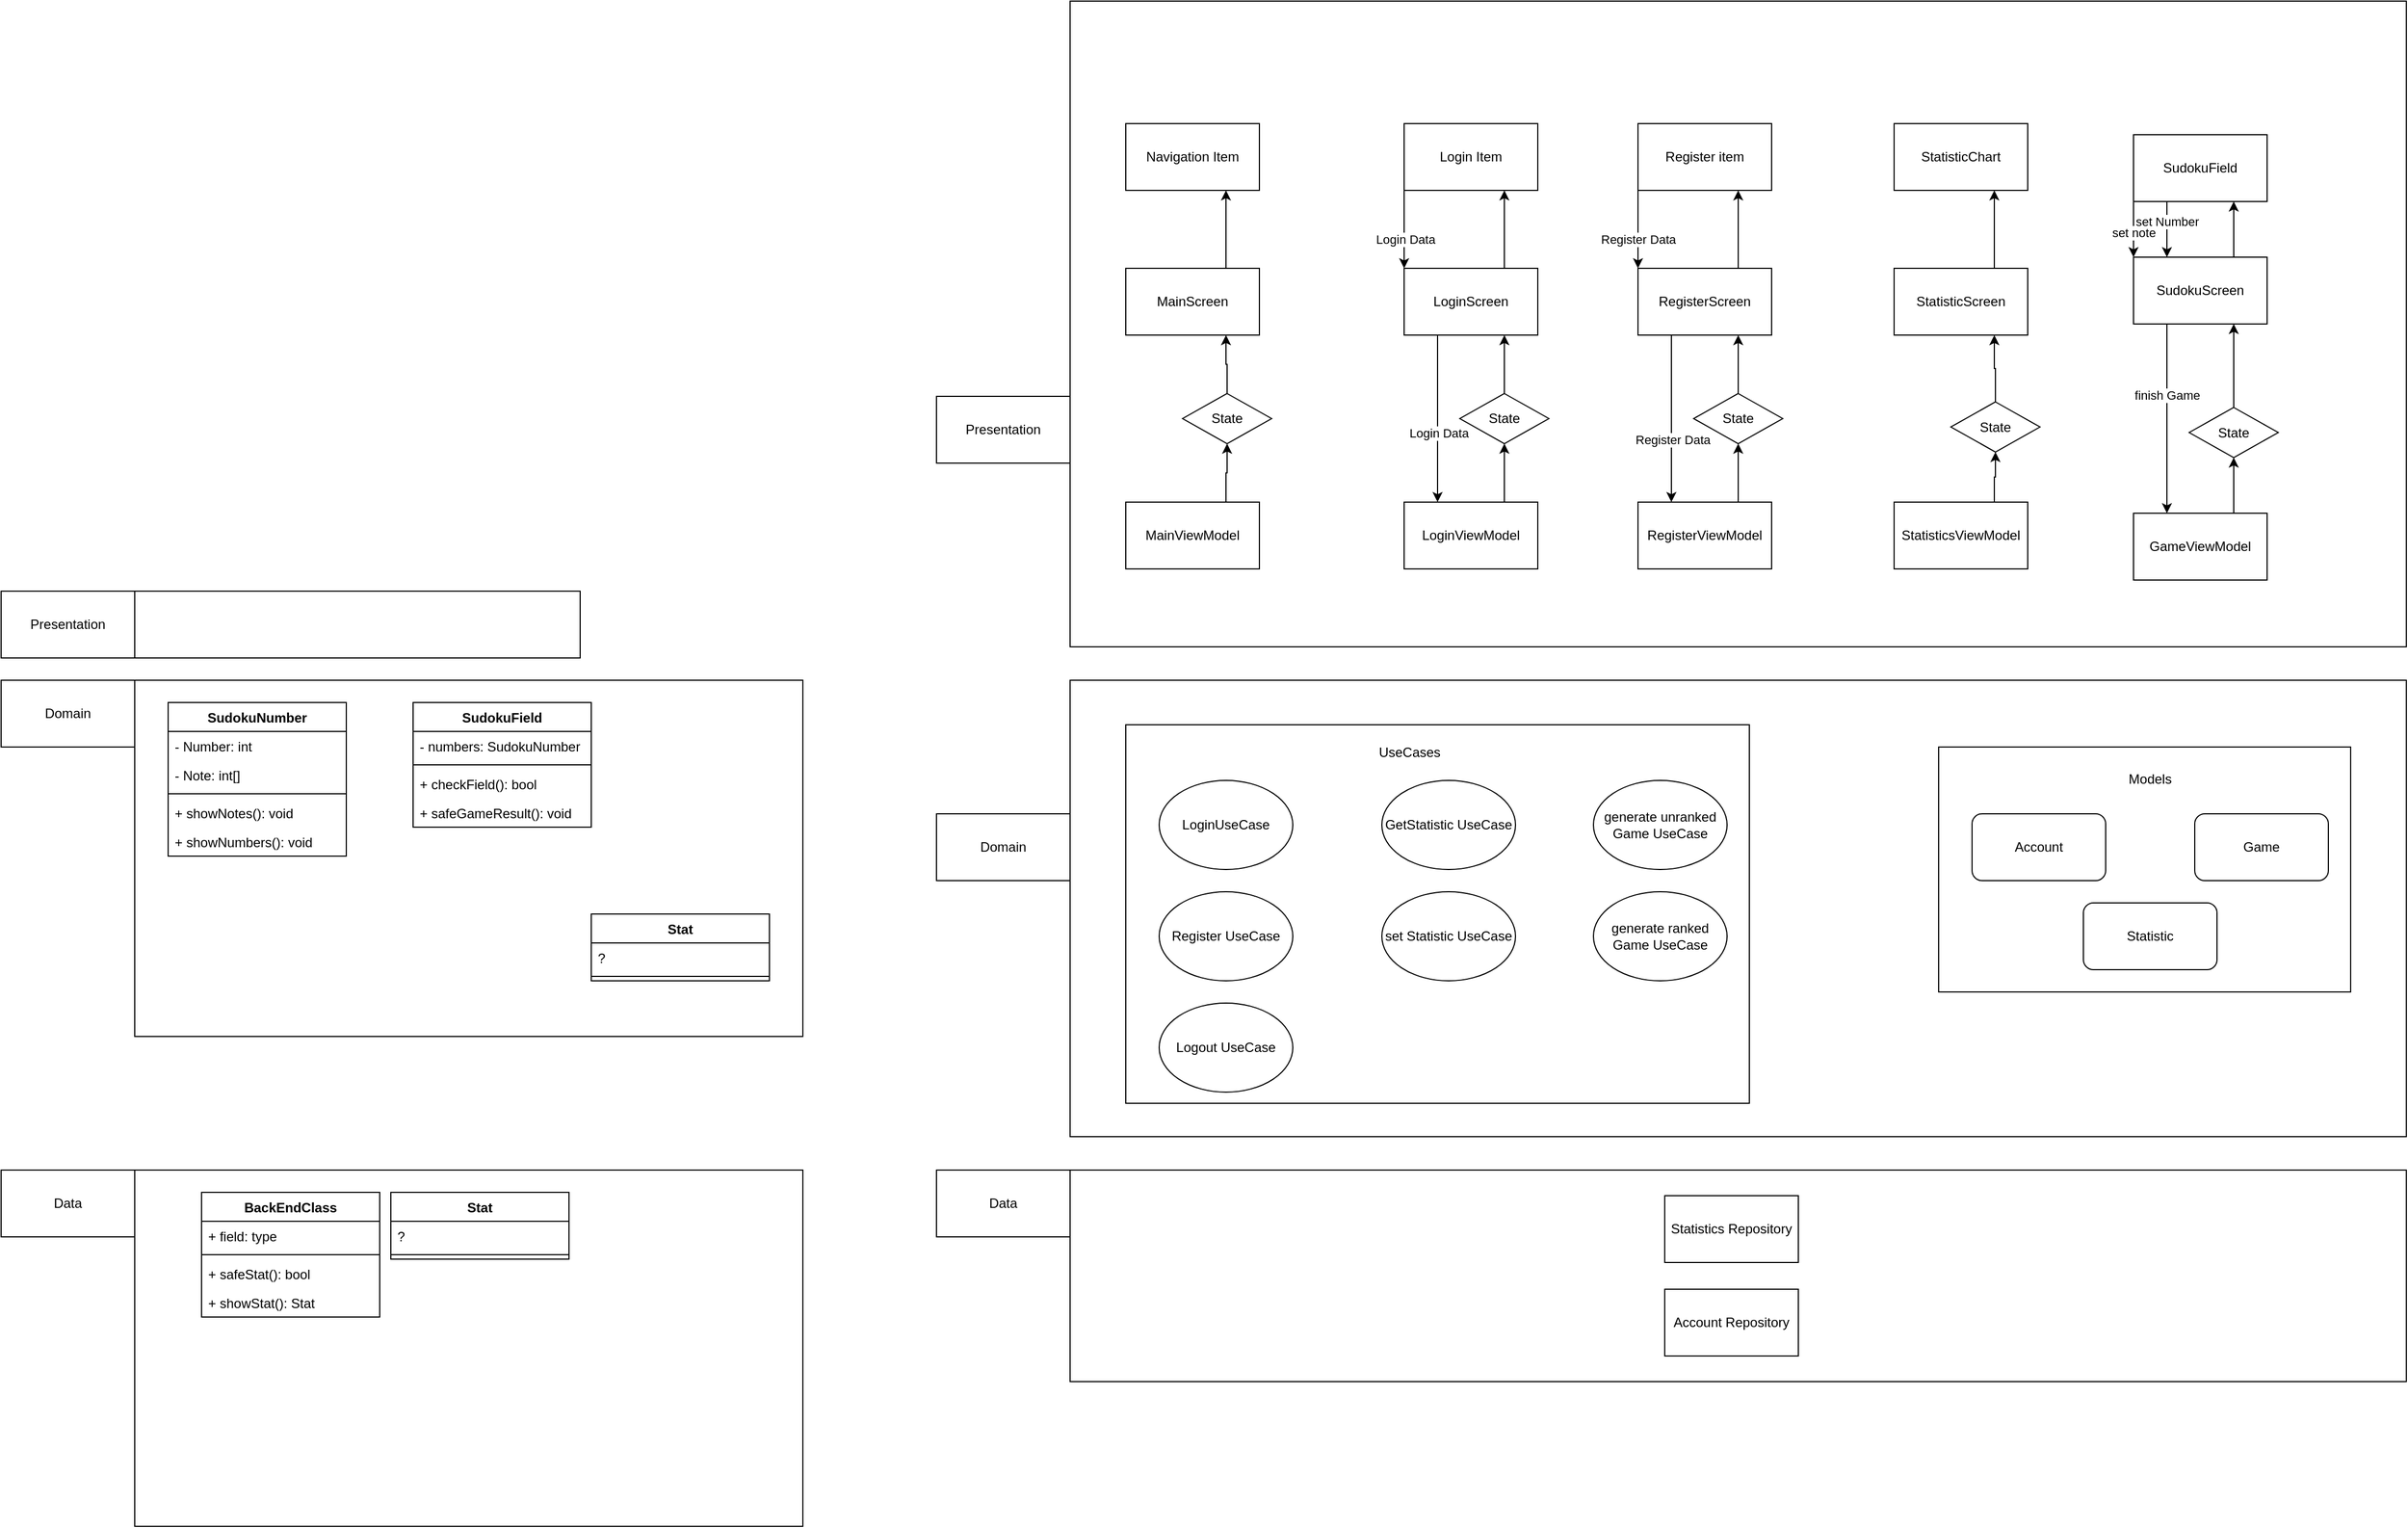 <mxfile version="17.4.2" type="device"><diagram id="OEKZ-tx_G3xck6gazrmA" name="Page-1"><mxGraphModel dx="769" dy="1577" grid="1" gridSize="10" guides="1" tooltips="1" connect="1" arrows="1" fold="1" page="1" pageScale="1" pageWidth="1654" pageHeight="1169" math="0" shadow="0"><root><mxCell id="0"/><mxCell id="1" parent="0"/><mxCell id="TtWGIbGJcq24UejWvs0s-33" value="" style="rounded=0;whiteSpace=wrap;html=1;" parent="1" vertex="1"><mxGeometry x="160" y="200" width="600" height="320" as="geometry"/></mxCell><mxCell id="TtWGIbGJcq24UejWvs0s-11" value="" style="rounded=0;whiteSpace=wrap;html=1;" parent="1" vertex="1"><mxGeometry x="160" y="640" width="600" height="320" as="geometry"/></mxCell><mxCell id="TtWGIbGJcq24UejWvs0s-1" value="BackEndClass" style="swimlane;fontStyle=1;align=center;verticalAlign=top;childLayout=stackLayout;horizontal=1;startSize=26;horizontalStack=0;resizeParent=1;resizeParentMax=0;resizeLast=0;collapsible=1;marginBottom=0;" parent="1" vertex="1"><mxGeometry x="220" y="660" width="160" height="112" as="geometry"/></mxCell><mxCell id="TtWGIbGJcq24UejWvs0s-2" value="+ field: type" style="text;strokeColor=none;fillColor=none;align=left;verticalAlign=top;spacingLeft=4;spacingRight=4;overflow=hidden;rotatable=0;points=[[0,0.5],[1,0.5]];portConstraint=eastwest;" parent="TtWGIbGJcq24UejWvs0s-1" vertex="1"><mxGeometry y="26" width="160" height="26" as="geometry"/></mxCell><mxCell id="TtWGIbGJcq24UejWvs0s-3" value="" style="line;strokeWidth=1;fillColor=none;align=left;verticalAlign=middle;spacingTop=-1;spacingLeft=3;spacingRight=3;rotatable=0;labelPosition=right;points=[];portConstraint=eastwest;" parent="TtWGIbGJcq24UejWvs0s-1" vertex="1"><mxGeometry y="52" width="160" height="8" as="geometry"/></mxCell><mxCell id="TtWGIbGJcq24UejWvs0s-4" value="+ safeStat(): bool" style="text;strokeColor=none;fillColor=none;align=left;verticalAlign=top;spacingLeft=4;spacingRight=4;overflow=hidden;rotatable=0;points=[[0,0.5],[1,0.5]];portConstraint=eastwest;" parent="TtWGIbGJcq24UejWvs0s-1" vertex="1"><mxGeometry y="60" width="160" height="26" as="geometry"/></mxCell><mxCell id="TtWGIbGJcq24UejWvs0s-27" value="+ showStat(): Stat" style="text;strokeColor=none;fillColor=none;align=left;verticalAlign=top;spacingLeft=4;spacingRight=4;overflow=hidden;rotatable=0;points=[[0,0.5],[1,0.5]];portConstraint=eastwest;" parent="TtWGIbGJcq24UejWvs0s-1" vertex="1"><mxGeometry y="86" width="160" height="26" as="geometry"/></mxCell><mxCell id="TtWGIbGJcq24UejWvs0s-5" value="SudokuNumber" style="swimlane;fontStyle=1;align=center;verticalAlign=top;childLayout=stackLayout;horizontal=1;startSize=26;horizontalStack=0;resizeParent=1;resizeParentMax=0;resizeLast=0;collapsible=1;marginBottom=0;" parent="1" vertex="1"><mxGeometry x="190" y="220" width="160" height="138" as="geometry"/></mxCell><mxCell id="TtWGIbGJcq24UejWvs0s-6" value="- Number: int" style="text;strokeColor=none;fillColor=none;align=left;verticalAlign=top;spacingLeft=4;spacingRight=4;overflow=hidden;rotatable=0;points=[[0,0.5],[1,0.5]];portConstraint=eastwest;" parent="TtWGIbGJcq24UejWvs0s-5" vertex="1"><mxGeometry y="26" width="160" height="26" as="geometry"/></mxCell><mxCell id="TtWGIbGJcq24UejWvs0s-9" value="- Note: int[]" style="text;strokeColor=none;fillColor=none;align=left;verticalAlign=top;spacingLeft=4;spacingRight=4;overflow=hidden;rotatable=0;points=[[0,0.5],[1,0.5]];portConstraint=eastwest;" parent="TtWGIbGJcq24UejWvs0s-5" vertex="1"><mxGeometry y="52" width="160" height="26" as="geometry"/></mxCell><mxCell id="TtWGIbGJcq24UejWvs0s-7" value="" style="line;strokeWidth=1;fillColor=none;align=left;verticalAlign=middle;spacingTop=-1;spacingLeft=3;spacingRight=3;rotatable=0;labelPosition=right;points=[];portConstraint=eastwest;" parent="TtWGIbGJcq24UejWvs0s-5" vertex="1"><mxGeometry y="78" width="160" height="8" as="geometry"/></mxCell><mxCell id="TtWGIbGJcq24UejWvs0s-8" value="+ showNotes(): void" style="text;strokeColor=none;fillColor=none;align=left;verticalAlign=top;spacingLeft=4;spacingRight=4;overflow=hidden;rotatable=0;points=[[0,0.5],[1,0.5]];portConstraint=eastwest;" parent="TtWGIbGJcq24UejWvs0s-5" vertex="1"><mxGeometry y="86" width="160" height="26" as="geometry"/></mxCell><mxCell id="TtWGIbGJcq24UejWvs0s-10" value="+ showNumbers(): void" style="text;strokeColor=none;fillColor=none;align=left;verticalAlign=top;spacingLeft=4;spacingRight=4;overflow=hidden;rotatable=0;points=[[0,0.5],[1,0.5]];portConstraint=eastwest;" parent="TtWGIbGJcq24UejWvs0s-5" vertex="1"><mxGeometry y="112" width="160" height="26" as="geometry"/></mxCell><mxCell id="TtWGIbGJcq24UejWvs0s-12" value="Data" style="rounded=0;whiteSpace=wrap;html=1;" parent="1" vertex="1"><mxGeometry x="40" y="640" width="120" height="60" as="geometry"/></mxCell><mxCell id="TtWGIbGJcq24UejWvs0s-13" value="Domain" style="rounded=0;whiteSpace=wrap;html=1;" parent="1" vertex="1"><mxGeometry x="40" y="200" width="120" height="60" as="geometry"/></mxCell><mxCell id="TtWGIbGJcq24UejWvs0s-14" value="Presentation" style="rounded=0;whiteSpace=wrap;html=1;" parent="1" vertex="1"><mxGeometry x="40" y="120" width="120" height="60" as="geometry"/></mxCell><mxCell id="TtWGIbGJcq24UejWvs0s-16" value="" style="rounded=0;whiteSpace=wrap;html=1;" parent="1" vertex="1"><mxGeometry x="160" y="120" width="400" height="60" as="geometry"/></mxCell><mxCell id="TtWGIbGJcq24UejWvs0s-17" value="SudokuField" style="swimlane;fontStyle=1;align=center;verticalAlign=top;childLayout=stackLayout;horizontal=1;startSize=26;horizontalStack=0;resizeParent=1;resizeParentMax=0;resizeLast=0;collapsible=1;marginBottom=0;" parent="1" vertex="1"><mxGeometry x="410" y="220" width="160" height="112" as="geometry"/></mxCell><mxCell id="TtWGIbGJcq24UejWvs0s-18" value="- numbers: SudokuNumber" style="text;strokeColor=none;fillColor=none;align=left;verticalAlign=top;spacingLeft=4;spacingRight=4;overflow=hidden;rotatable=0;points=[[0,0.5],[1,0.5]];portConstraint=eastwest;" parent="TtWGIbGJcq24UejWvs0s-17" vertex="1"><mxGeometry y="26" width="160" height="26" as="geometry"/></mxCell><mxCell id="TtWGIbGJcq24UejWvs0s-20" value="" style="line;strokeWidth=1;fillColor=none;align=left;verticalAlign=middle;spacingTop=-1;spacingLeft=3;spacingRight=3;rotatable=0;labelPosition=right;points=[];portConstraint=eastwest;" parent="TtWGIbGJcq24UejWvs0s-17" vertex="1"><mxGeometry y="52" width="160" height="8" as="geometry"/></mxCell><mxCell id="TtWGIbGJcq24UejWvs0s-21" value="+ checkField(): bool" style="text;strokeColor=none;fillColor=none;align=left;verticalAlign=top;spacingLeft=4;spacingRight=4;overflow=hidden;rotatable=0;points=[[0,0.5],[1,0.5]];portConstraint=eastwest;" parent="TtWGIbGJcq24UejWvs0s-17" vertex="1"><mxGeometry y="60" width="160" height="26" as="geometry"/></mxCell><mxCell id="TtWGIbGJcq24UejWvs0s-22" value="+ safeGameResult(): void" style="text;strokeColor=none;fillColor=none;align=left;verticalAlign=top;spacingLeft=4;spacingRight=4;overflow=hidden;rotatable=0;points=[[0,0.5],[1,0.5]];portConstraint=eastwest;" parent="TtWGIbGJcq24UejWvs0s-17" vertex="1"><mxGeometry y="86" width="160" height="26" as="geometry"/></mxCell><mxCell id="TtWGIbGJcq24UejWvs0s-28" value="Stat" style="swimlane;fontStyle=1;align=center;verticalAlign=top;childLayout=stackLayout;horizontal=1;startSize=26;horizontalStack=0;resizeParent=1;resizeParentMax=0;resizeLast=0;collapsible=1;marginBottom=0;" parent="1" vertex="1"><mxGeometry x="390" y="660" width="160" height="60" as="geometry"/></mxCell><mxCell id="TtWGIbGJcq24UejWvs0s-29" value="?" style="text;strokeColor=none;fillColor=none;align=left;verticalAlign=top;spacingLeft=4;spacingRight=4;overflow=hidden;rotatable=0;points=[[0,0.5],[1,0.5]];portConstraint=eastwest;" parent="TtWGIbGJcq24UejWvs0s-28" vertex="1"><mxGeometry y="26" width="160" height="26" as="geometry"/></mxCell><mxCell id="TtWGIbGJcq24UejWvs0s-30" value="" style="line;strokeWidth=1;fillColor=none;align=left;verticalAlign=middle;spacingTop=-1;spacingLeft=3;spacingRight=3;rotatable=0;labelPosition=right;points=[];portConstraint=eastwest;" parent="TtWGIbGJcq24UejWvs0s-28" vertex="1"><mxGeometry y="52" width="160" height="8" as="geometry"/></mxCell><mxCell id="TtWGIbGJcq24UejWvs0s-34" value="Stat" style="swimlane;fontStyle=1;align=center;verticalAlign=top;childLayout=stackLayout;horizontal=1;startSize=26;horizontalStack=0;resizeParent=1;resizeParentMax=0;resizeLast=0;collapsible=1;marginBottom=0;" parent="1" vertex="1"><mxGeometry x="570" y="410" width="160" height="60" as="geometry"/></mxCell><mxCell id="TtWGIbGJcq24UejWvs0s-35" value="?" style="text;strokeColor=none;fillColor=none;align=left;verticalAlign=top;spacingLeft=4;spacingRight=4;overflow=hidden;rotatable=0;points=[[0,0.5],[1,0.5]];portConstraint=eastwest;" parent="TtWGIbGJcq24UejWvs0s-34" vertex="1"><mxGeometry y="26" width="160" height="26" as="geometry"/></mxCell><mxCell id="TtWGIbGJcq24UejWvs0s-36" value="" style="line;strokeWidth=1;fillColor=none;align=left;verticalAlign=middle;spacingTop=-1;spacingLeft=3;spacingRight=3;rotatable=0;labelPosition=right;points=[];portConstraint=eastwest;" parent="TtWGIbGJcq24UejWvs0s-34" vertex="1"><mxGeometry y="52" width="160" height="8" as="geometry"/></mxCell><mxCell id="tqH4X5sZ1jC7sGbj9oWq-1" value="" style="rounded=0;whiteSpace=wrap;html=1;" vertex="1" parent="1"><mxGeometry x="1000" y="200" width="1200" height="410" as="geometry"/></mxCell><mxCell id="tqH4X5sZ1jC7sGbj9oWq-2" value="" style="rounded=0;whiteSpace=wrap;html=1;" vertex="1" parent="1"><mxGeometry x="1000" y="640" width="1200" height="190" as="geometry"/></mxCell><mxCell id="tqH4X5sZ1jC7sGbj9oWq-14" value="Data" style="rounded=0;whiteSpace=wrap;html=1;" vertex="1" parent="1"><mxGeometry x="880" y="640" width="120" height="60" as="geometry"/></mxCell><mxCell id="tqH4X5sZ1jC7sGbj9oWq-15" value="Domain" style="rounded=0;whiteSpace=wrap;html=1;" vertex="1" parent="1"><mxGeometry x="880" y="320" width="120" height="60" as="geometry"/></mxCell><mxCell id="tqH4X5sZ1jC7sGbj9oWq-16" value="Presentation" style="rounded=0;whiteSpace=wrap;html=1;" vertex="1" parent="1"><mxGeometry x="880" y="-55" width="120" height="60" as="geometry"/></mxCell><mxCell id="tqH4X5sZ1jC7sGbj9oWq-17" value="" style="rounded=0;whiteSpace=wrap;html=1;" vertex="1" parent="1"><mxGeometry x="1000" y="-410" width="1200" height="580" as="geometry"/></mxCell><mxCell id="tqH4X5sZ1jC7sGbj9oWq-29" value="Statistics Repository" style="rounded=0;whiteSpace=wrap;html=1;" vertex="1" parent="1"><mxGeometry x="1534" y="663" width="120" height="60" as="geometry"/></mxCell><mxCell id="tqH4X5sZ1jC7sGbj9oWq-30" value="Account Repository" style="rounded=0;whiteSpace=wrap;html=1;" vertex="1" parent="1"><mxGeometry x="1534" y="747" width="120" height="60" as="geometry"/></mxCell><mxCell id="tqH4X5sZ1jC7sGbj9oWq-31" value="" style="rounded=0;whiteSpace=wrap;html=1;" vertex="1" parent="1"><mxGeometry x="1780" y="260" width="370" height="220" as="geometry"/></mxCell><mxCell id="tqH4X5sZ1jC7sGbj9oWq-32" value="Models" style="text;html=1;strokeColor=none;fillColor=none;align=center;verticalAlign=middle;whiteSpace=wrap;rounded=0;" vertex="1" parent="1"><mxGeometry x="1940" y="274" width="60" height="30" as="geometry"/></mxCell><mxCell id="tqH4X5sZ1jC7sGbj9oWq-33" value="" style="rounded=0;whiteSpace=wrap;html=1;" vertex="1" parent="1"><mxGeometry x="1050" y="240" width="560" height="340" as="geometry"/></mxCell><mxCell id="tqH4X5sZ1jC7sGbj9oWq-34" value="UseCases" style="text;html=1;strokeColor=none;fillColor=none;align=center;verticalAlign=middle;whiteSpace=wrap;rounded=0;" vertex="1" parent="1"><mxGeometry x="1275" y="250" width="60" height="30" as="geometry"/></mxCell><mxCell id="tqH4X5sZ1jC7sGbj9oWq-61" style="edgeStyle=orthogonalEdgeStyle;rounded=0;orthogonalLoop=1;jettySize=auto;html=1;exitX=0.75;exitY=0;exitDx=0;exitDy=0;entryX=0.5;entryY=1;entryDx=0;entryDy=0;" edge="1" parent="1" source="tqH4X5sZ1jC7sGbj9oWq-35" target="tqH4X5sZ1jC7sGbj9oWq-60"><mxGeometry relative="1" as="geometry"/></mxCell><mxCell id="tqH4X5sZ1jC7sGbj9oWq-35" value="MainViewModel" style="rounded=0;whiteSpace=wrap;html=1;" vertex="1" parent="1"><mxGeometry x="1050" y="40" width="120" height="60" as="geometry"/></mxCell><mxCell id="tqH4X5sZ1jC7sGbj9oWq-43" style="edgeStyle=orthogonalEdgeStyle;rounded=0;orthogonalLoop=1;jettySize=auto;html=1;exitX=0.75;exitY=0;exitDx=0;exitDy=0;" edge="1" parent="1" source="tqH4X5sZ1jC7sGbj9oWq-36" target="tqH4X5sZ1jC7sGbj9oWq-38"><mxGeometry relative="1" as="geometry"/></mxCell><mxCell id="tqH4X5sZ1jC7sGbj9oWq-36" value="StatisticsViewModel" style="rounded=0;whiteSpace=wrap;html=1;" vertex="1" parent="1"><mxGeometry x="1740" y="40" width="120" height="60" as="geometry"/></mxCell><mxCell id="tqH4X5sZ1jC7sGbj9oWq-62" style="edgeStyle=orthogonalEdgeStyle;rounded=0;orthogonalLoop=1;jettySize=auto;html=1;exitX=0.75;exitY=0;exitDx=0;exitDy=0;entryX=0.5;entryY=1;entryDx=0;entryDy=0;" edge="1" parent="1" source="tqH4X5sZ1jC7sGbj9oWq-37" target="tqH4X5sZ1jC7sGbj9oWq-59"><mxGeometry relative="1" as="geometry"/></mxCell><mxCell id="tqH4X5sZ1jC7sGbj9oWq-37" value="GameViewModel" style="rounded=0;whiteSpace=wrap;html=1;" vertex="1" parent="1"><mxGeometry x="1955" y="50" width="120" height="60" as="geometry"/></mxCell><mxCell id="tqH4X5sZ1jC7sGbj9oWq-44" style="edgeStyle=orthogonalEdgeStyle;rounded=0;orthogonalLoop=1;jettySize=auto;html=1;exitX=0.5;exitY=0;exitDx=0;exitDy=0;entryX=0.75;entryY=1;entryDx=0;entryDy=0;" edge="1" parent="1" source="tqH4X5sZ1jC7sGbj9oWq-38" target="tqH4X5sZ1jC7sGbj9oWq-41"><mxGeometry relative="1" as="geometry"/></mxCell><mxCell id="tqH4X5sZ1jC7sGbj9oWq-38" value="State" style="rhombus;whiteSpace=wrap;html=1;" vertex="1" parent="1"><mxGeometry x="1791" y="-50" width="80" height="45" as="geometry"/></mxCell><mxCell id="tqH4X5sZ1jC7sGbj9oWq-50" style="edgeStyle=orthogonalEdgeStyle;rounded=0;orthogonalLoop=1;jettySize=auto;html=1;exitX=0.75;exitY=0;exitDx=0;exitDy=0;entryX=0.75;entryY=1;entryDx=0;entryDy=0;" edge="1" parent="1" source="tqH4X5sZ1jC7sGbj9oWq-41" target="tqH4X5sZ1jC7sGbj9oWq-42"><mxGeometry relative="1" as="geometry"/></mxCell><mxCell id="tqH4X5sZ1jC7sGbj9oWq-41" value="StatisticScreen" style="rounded=0;whiteSpace=wrap;html=1;" vertex="1" parent="1"><mxGeometry x="1740" y="-170" width="120" height="60" as="geometry"/></mxCell><mxCell id="tqH4X5sZ1jC7sGbj9oWq-42" value="StatisticChart" style="rounded=0;whiteSpace=wrap;html=1;" vertex="1" parent="1"><mxGeometry x="1740" y="-300" width="120" height="60" as="geometry"/></mxCell><mxCell id="tqH4X5sZ1jC7sGbj9oWq-49" style="edgeStyle=orthogonalEdgeStyle;rounded=0;orthogonalLoop=1;jettySize=auto;html=1;exitX=0.75;exitY=0;exitDx=0;exitDy=0;entryX=0.75;entryY=1;entryDx=0;entryDy=0;" edge="1" parent="1" source="tqH4X5sZ1jC7sGbj9oWq-45" target="tqH4X5sZ1jC7sGbj9oWq-48"><mxGeometry relative="1" as="geometry"/></mxCell><mxCell id="tqH4X5sZ1jC7sGbj9oWq-55" style="edgeStyle=orthogonalEdgeStyle;rounded=0;orthogonalLoop=1;jettySize=auto;html=1;exitX=0.25;exitY=1;exitDx=0;exitDy=0;entryX=0.25;entryY=0;entryDx=0;entryDy=0;" edge="1" parent="1" source="tqH4X5sZ1jC7sGbj9oWq-45" target="tqH4X5sZ1jC7sGbj9oWq-37"><mxGeometry relative="1" as="geometry"/></mxCell><mxCell id="tqH4X5sZ1jC7sGbj9oWq-56" value="finish Game" style="edgeLabel;html=1;align=center;verticalAlign=middle;resizable=0;points=[];" vertex="1" connectable="0" parent="tqH4X5sZ1jC7sGbj9oWq-55"><mxGeometry x="-0.246" relative="1" as="geometry"><mxPoint as="offset"/></mxGeometry></mxCell><mxCell id="tqH4X5sZ1jC7sGbj9oWq-45" value="SudokuScreen" style="rounded=0;whiteSpace=wrap;html=1;" vertex="1" parent="1"><mxGeometry x="1955" y="-180" width="120" height="60" as="geometry"/></mxCell><mxCell id="tqH4X5sZ1jC7sGbj9oWq-51" style="edgeStyle=orthogonalEdgeStyle;rounded=0;orthogonalLoop=1;jettySize=auto;html=1;exitX=0.25;exitY=1;exitDx=0;exitDy=0;entryX=0.25;entryY=0;entryDx=0;entryDy=0;" edge="1" parent="1" source="tqH4X5sZ1jC7sGbj9oWq-48" target="tqH4X5sZ1jC7sGbj9oWq-45"><mxGeometry relative="1" as="geometry"/></mxCell><mxCell id="tqH4X5sZ1jC7sGbj9oWq-53" value="set Number" style="edgeLabel;html=1;align=center;verticalAlign=middle;resizable=0;points=[];" vertex="1" connectable="0" parent="tqH4X5sZ1jC7sGbj9oWq-51"><mxGeometry x="-0.285" relative="1" as="geometry"><mxPoint as="offset"/></mxGeometry></mxCell><mxCell id="tqH4X5sZ1jC7sGbj9oWq-52" style="edgeStyle=orthogonalEdgeStyle;rounded=0;orthogonalLoop=1;jettySize=auto;html=1;exitX=0;exitY=1;exitDx=0;exitDy=0;entryX=0;entryY=0;entryDx=0;entryDy=0;" edge="1" parent="1" source="tqH4X5sZ1jC7sGbj9oWq-48" target="tqH4X5sZ1jC7sGbj9oWq-45"><mxGeometry relative="1" as="geometry"/></mxCell><mxCell id="tqH4X5sZ1jC7sGbj9oWq-54" value="set note" style="edgeLabel;html=1;align=center;verticalAlign=middle;resizable=0;points=[];" vertex="1" connectable="0" parent="tqH4X5sZ1jC7sGbj9oWq-52"><mxGeometry x="0.115" relative="1" as="geometry"><mxPoint as="offset"/></mxGeometry></mxCell><mxCell id="tqH4X5sZ1jC7sGbj9oWq-48" value="SudokuField" style="rounded=0;whiteSpace=wrap;html=1;" vertex="1" parent="1"><mxGeometry x="1955" y="-290" width="120" height="60" as="geometry"/></mxCell><mxCell id="tqH4X5sZ1jC7sGbj9oWq-63" style="edgeStyle=orthogonalEdgeStyle;rounded=0;orthogonalLoop=1;jettySize=auto;html=1;exitX=0.5;exitY=0;exitDx=0;exitDy=0;entryX=0.75;entryY=1;entryDx=0;entryDy=0;" edge="1" parent="1" source="tqH4X5sZ1jC7sGbj9oWq-59" target="tqH4X5sZ1jC7sGbj9oWq-45"><mxGeometry relative="1" as="geometry"/></mxCell><mxCell id="tqH4X5sZ1jC7sGbj9oWq-59" value="State" style="rhombus;whiteSpace=wrap;html=1;" vertex="1" parent="1"><mxGeometry x="2005" y="-45" width="80" height="45" as="geometry"/></mxCell><mxCell id="tqH4X5sZ1jC7sGbj9oWq-65" style="edgeStyle=orthogonalEdgeStyle;rounded=0;orthogonalLoop=1;jettySize=auto;html=1;exitX=0.5;exitY=0;exitDx=0;exitDy=0;entryX=0.75;entryY=1;entryDx=0;entryDy=0;" edge="1" parent="1" source="tqH4X5sZ1jC7sGbj9oWq-60" target="tqH4X5sZ1jC7sGbj9oWq-64"><mxGeometry relative="1" as="geometry"/></mxCell><mxCell id="tqH4X5sZ1jC7sGbj9oWq-60" value="State" style="rhombus;whiteSpace=wrap;html=1;" vertex="1" parent="1"><mxGeometry x="1101" y="-57.5" width="80" height="45" as="geometry"/></mxCell><mxCell id="tqH4X5sZ1jC7sGbj9oWq-67" style="edgeStyle=orthogonalEdgeStyle;rounded=0;orthogonalLoop=1;jettySize=auto;html=1;exitX=0.75;exitY=0;exitDx=0;exitDy=0;entryX=0.75;entryY=1;entryDx=0;entryDy=0;" edge="1" parent="1" source="tqH4X5sZ1jC7sGbj9oWq-64" target="tqH4X5sZ1jC7sGbj9oWq-66"><mxGeometry relative="1" as="geometry"/></mxCell><mxCell id="tqH4X5sZ1jC7sGbj9oWq-64" value="MainScreen" style="rounded=0;whiteSpace=wrap;html=1;" vertex="1" parent="1"><mxGeometry x="1050" y="-170" width="120" height="60" as="geometry"/></mxCell><mxCell id="tqH4X5sZ1jC7sGbj9oWq-66" value="Navigation Item" style="rounded=0;whiteSpace=wrap;html=1;" vertex="1" parent="1"><mxGeometry x="1050" y="-300" width="120" height="60" as="geometry"/></mxCell><mxCell id="tqH4X5sZ1jC7sGbj9oWq-71" style="edgeStyle=orthogonalEdgeStyle;rounded=0;orthogonalLoop=1;jettySize=auto;html=1;exitX=0.75;exitY=0;exitDx=0;exitDy=0;entryX=0.5;entryY=1;entryDx=0;entryDy=0;" edge="1" parent="1" source="tqH4X5sZ1jC7sGbj9oWq-68" target="tqH4X5sZ1jC7sGbj9oWq-69"><mxGeometry relative="1" as="geometry"/></mxCell><mxCell id="tqH4X5sZ1jC7sGbj9oWq-68" value="LoginViewModel" style="rounded=0;whiteSpace=wrap;html=1;" vertex="1" parent="1"><mxGeometry x="1300" y="40" width="120" height="60" as="geometry"/></mxCell><mxCell id="tqH4X5sZ1jC7sGbj9oWq-72" style="edgeStyle=orthogonalEdgeStyle;rounded=0;orthogonalLoop=1;jettySize=auto;html=1;exitX=0.5;exitY=0;exitDx=0;exitDy=0;entryX=0.75;entryY=1;entryDx=0;entryDy=0;" edge="1" parent="1" source="tqH4X5sZ1jC7sGbj9oWq-69" target="tqH4X5sZ1jC7sGbj9oWq-70"><mxGeometry relative="1" as="geometry"/></mxCell><mxCell id="tqH4X5sZ1jC7sGbj9oWq-69" value="State" style="rhombus;whiteSpace=wrap;html=1;" vertex="1" parent="1"><mxGeometry x="1350" y="-57.5" width="80" height="45" as="geometry"/></mxCell><mxCell id="tqH4X5sZ1jC7sGbj9oWq-92" style="edgeStyle=orthogonalEdgeStyle;rounded=0;orthogonalLoop=1;jettySize=auto;html=1;exitX=0.75;exitY=0;exitDx=0;exitDy=0;entryX=0.75;entryY=1;entryDx=0;entryDy=0;" edge="1" parent="1" source="tqH4X5sZ1jC7sGbj9oWq-70" target="tqH4X5sZ1jC7sGbj9oWq-90"><mxGeometry relative="1" as="geometry"/></mxCell><mxCell id="tqH4X5sZ1jC7sGbj9oWq-105" style="edgeStyle=orthogonalEdgeStyle;rounded=0;orthogonalLoop=1;jettySize=auto;html=1;exitX=0.25;exitY=1;exitDx=0;exitDy=0;entryX=0.25;entryY=0;entryDx=0;entryDy=0;" edge="1" parent="1" source="tqH4X5sZ1jC7sGbj9oWq-70" target="tqH4X5sZ1jC7sGbj9oWq-68"><mxGeometry relative="1" as="geometry"/></mxCell><mxCell id="tqH4X5sZ1jC7sGbj9oWq-106" value="Login Data" style="edgeLabel;html=1;align=center;verticalAlign=middle;resizable=0;points=[];" vertex="1" connectable="0" parent="tqH4X5sZ1jC7sGbj9oWq-105"><mxGeometry x="0.164" y="1" relative="1" as="geometry"><mxPoint as="offset"/></mxGeometry></mxCell><mxCell id="tqH4X5sZ1jC7sGbj9oWq-70" value="LoginScreen" style="rounded=0;whiteSpace=wrap;html=1;" vertex="1" parent="1"><mxGeometry x="1300" y="-170" width="120" height="60" as="geometry"/></mxCell><mxCell id="tqH4X5sZ1jC7sGbj9oWq-73" value="LoginUseCase" style="ellipse;whiteSpace=wrap;html=1;" vertex="1" parent="1"><mxGeometry x="1080" y="290" width="120" height="80" as="geometry"/></mxCell><mxCell id="tqH4X5sZ1jC7sGbj9oWq-74" value="Register UseCase" style="ellipse;whiteSpace=wrap;html=1;" vertex="1" parent="1"><mxGeometry x="1080" y="390" width="120" height="80" as="geometry"/></mxCell><mxCell id="tqH4X5sZ1jC7sGbj9oWq-75" value="generate ranked Game UseCase" style="ellipse;whiteSpace=wrap;html=1;" vertex="1" parent="1"><mxGeometry x="1470" y="390" width="120" height="80" as="geometry"/></mxCell><mxCell id="tqH4X5sZ1jC7sGbj9oWq-76" value="generate unranked Game UseCase" style="ellipse;whiteSpace=wrap;html=1;" vertex="1" parent="1"><mxGeometry x="1470" y="290" width="120" height="80" as="geometry"/></mxCell><mxCell id="tqH4X5sZ1jC7sGbj9oWq-77" value="GetStatistic UseCase" style="ellipse;whiteSpace=wrap;html=1;" vertex="1" parent="1"><mxGeometry x="1280" y="290" width="120" height="80" as="geometry"/></mxCell><mxCell id="tqH4X5sZ1jC7sGbj9oWq-78" value="set Statistic UseCase" style="ellipse;whiteSpace=wrap;html=1;" vertex="1" parent="1"><mxGeometry x="1280" y="390" width="120" height="80" as="geometry"/></mxCell><mxCell id="tqH4X5sZ1jC7sGbj9oWq-79" value="Account" style="rounded=1;whiteSpace=wrap;html=1;" vertex="1" parent="1"><mxGeometry x="1810" y="320" width="120" height="60" as="geometry"/></mxCell><mxCell id="tqH4X5sZ1jC7sGbj9oWq-80" value="Game" style="rounded=1;whiteSpace=wrap;html=1;" vertex="1" parent="1"><mxGeometry x="2010" y="320" width="120" height="60" as="geometry"/></mxCell><mxCell id="tqH4X5sZ1jC7sGbj9oWq-81" value="Statistic" style="rounded=1;whiteSpace=wrap;html=1;" vertex="1" parent="1"><mxGeometry x="1910" y="400" width="120" height="60" as="geometry"/></mxCell><mxCell id="tqH4X5sZ1jC7sGbj9oWq-82" value="Logout UseCase" style="ellipse;whiteSpace=wrap;html=1;" vertex="1" parent="1"><mxGeometry x="1080" y="490" width="120" height="80" as="geometry"/></mxCell><mxCell id="tqH4X5sZ1jC7sGbj9oWq-83" style="edgeStyle=orthogonalEdgeStyle;rounded=0;orthogonalLoop=1;jettySize=auto;html=1;exitX=0.75;exitY=0;exitDx=0;exitDy=0;entryX=0.5;entryY=1;entryDx=0;entryDy=0;" edge="1" source="tqH4X5sZ1jC7sGbj9oWq-84" target="tqH4X5sZ1jC7sGbj9oWq-86" parent="1"><mxGeometry relative="1" as="geometry"/></mxCell><mxCell id="tqH4X5sZ1jC7sGbj9oWq-84" value="RegisterViewModel" style="rounded=0;whiteSpace=wrap;html=1;" vertex="1" parent="1"><mxGeometry x="1510" y="40" width="120" height="60" as="geometry"/></mxCell><mxCell id="tqH4X5sZ1jC7sGbj9oWq-85" style="edgeStyle=orthogonalEdgeStyle;rounded=0;orthogonalLoop=1;jettySize=auto;html=1;exitX=0.5;exitY=0;exitDx=0;exitDy=0;entryX=0.75;entryY=1;entryDx=0;entryDy=0;" edge="1" source="tqH4X5sZ1jC7sGbj9oWq-86" target="tqH4X5sZ1jC7sGbj9oWq-87" parent="1"><mxGeometry relative="1" as="geometry"/></mxCell><mxCell id="tqH4X5sZ1jC7sGbj9oWq-86" value="State" style="rhombus;whiteSpace=wrap;html=1;" vertex="1" parent="1"><mxGeometry x="1560" y="-57.5" width="80" height="45" as="geometry"/></mxCell><mxCell id="tqH4X5sZ1jC7sGbj9oWq-88" style="edgeStyle=orthogonalEdgeStyle;rounded=0;orthogonalLoop=1;jettySize=auto;html=1;exitX=0.25;exitY=1;exitDx=0;exitDy=0;entryX=0.25;entryY=0;entryDx=0;entryDy=0;" edge="1" parent="1" source="tqH4X5sZ1jC7sGbj9oWq-87" target="tqH4X5sZ1jC7sGbj9oWq-84"><mxGeometry relative="1" as="geometry"/></mxCell><mxCell id="tqH4X5sZ1jC7sGbj9oWq-104" value="Register Data" style="edgeLabel;html=1;align=center;verticalAlign=middle;resizable=0;points=[];" vertex="1" connectable="0" parent="tqH4X5sZ1jC7sGbj9oWq-88"><mxGeometry x="0.244" y="1" relative="1" as="geometry"><mxPoint as="offset"/></mxGeometry></mxCell><mxCell id="tqH4X5sZ1jC7sGbj9oWq-91" style="edgeStyle=orthogonalEdgeStyle;rounded=0;orthogonalLoop=1;jettySize=auto;html=1;exitX=0.75;exitY=0;exitDx=0;exitDy=0;entryX=0.75;entryY=1;entryDx=0;entryDy=0;" edge="1" parent="1" source="tqH4X5sZ1jC7sGbj9oWq-87" target="tqH4X5sZ1jC7sGbj9oWq-89"><mxGeometry relative="1" as="geometry"/></mxCell><mxCell id="tqH4X5sZ1jC7sGbj9oWq-87" value="RegisterScreen" style="rounded=0;whiteSpace=wrap;html=1;" vertex="1" parent="1"><mxGeometry x="1510" y="-170" width="120" height="60" as="geometry"/></mxCell><mxCell id="tqH4X5sZ1jC7sGbj9oWq-102" style="edgeStyle=orthogonalEdgeStyle;rounded=0;orthogonalLoop=1;jettySize=auto;html=1;exitX=0;exitY=1;exitDx=0;exitDy=0;entryX=0;entryY=0;entryDx=0;entryDy=0;" edge="1" parent="1" source="tqH4X5sZ1jC7sGbj9oWq-89" target="tqH4X5sZ1jC7sGbj9oWq-87"><mxGeometry relative="1" as="geometry"/></mxCell><mxCell id="tqH4X5sZ1jC7sGbj9oWq-103" value="Register Data" style="edgeLabel;html=1;align=center;verticalAlign=middle;resizable=0;points=[];" vertex="1" connectable="0" parent="tqH4X5sZ1jC7sGbj9oWq-102"><mxGeometry x="0.248" relative="1" as="geometry"><mxPoint as="offset"/></mxGeometry></mxCell><mxCell id="tqH4X5sZ1jC7sGbj9oWq-89" value="Register item" style="rounded=0;whiteSpace=wrap;html=1;" vertex="1" parent="1"><mxGeometry x="1510" y="-300" width="120" height="60" as="geometry"/></mxCell><mxCell id="tqH4X5sZ1jC7sGbj9oWq-95" style="edgeStyle=orthogonalEdgeStyle;rounded=0;orthogonalLoop=1;jettySize=auto;html=1;exitX=0;exitY=1;exitDx=0;exitDy=0;entryX=0;entryY=0;entryDx=0;entryDy=0;" edge="1" parent="1" source="tqH4X5sZ1jC7sGbj9oWq-90" target="tqH4X5sZ1jC7sGbj9oWq-70"><mxGeometry relative="1" as="geometry"/></mxCell><mxCell id="tqH4X5sZ1jC7sGbj9oWq-101" value="Login Data" style="edgeLabel;html=1;align=center;verticalAlign=middle;resizable=0;points=[];" vertex="1" connectable="0" parent="tqH4X5sZ1jC7sGbj9oWq-95"><mxGeometry x="0.248" y="1" relative="1" as="geometry"><mxPoint as="offset"/></mxGeometry></mxCell><mxCell id="tqH4X5sZ1jC7sGbj9oWq-90" value="Login Item" style="rounded=0;whiteSpace=wrap;html=1;" vertex="1" parent="1"><mxGeometry x="1300" y="-300" width="120" height="60" as="geometry"/></mxCell></root></mxGraphModel></diagram></mxfile>
